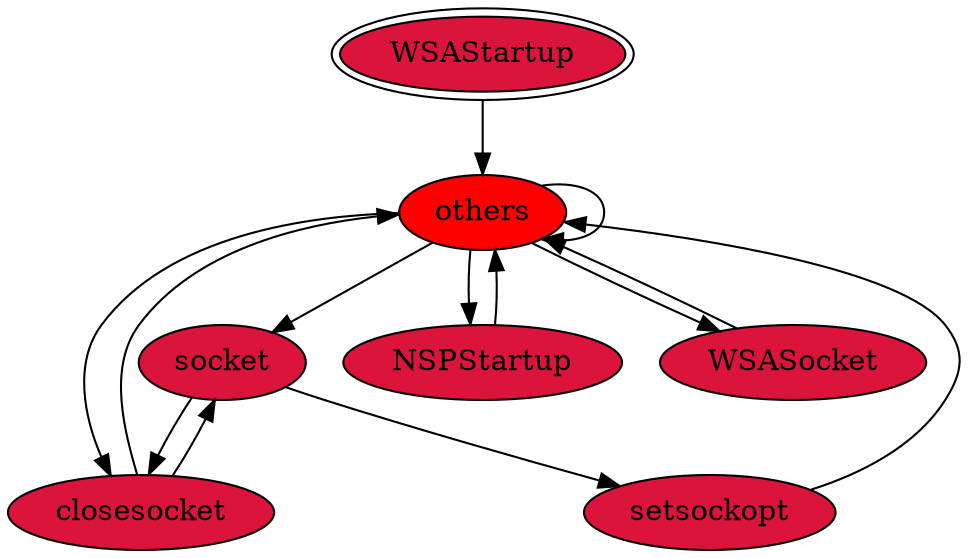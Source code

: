 digraph "./REPORTS/6756/API_PER_CATEGORY/InternetConnect.exe_7344_Windows Sockets (Winsock)_API_per_Category_Transition_Matrix" {
	WSAStartup [label=WSAStartup fillcolor=crimson peripheries=2 style=filled]
	others [label=others fillcolor=red style=filled]
	WSAStartup -> others [label=""]
	others -> others [label=""]
	socket [label=socket fillcolor=crimson style=filled]
	others -> socket [label=""]
	closesocket [label=closesocket fillcolor=crimson style=filled]
	others -> closesocket [label=""]
	NSPStartup [label=NSPStartup fillcolor=crimson style=filled]
	others -> NSPStartup [label=""]
	WSASocket [label=WSASocket fillcolor=crimson style=filled]
	others -> WSASocket [label=""]
	setsockopt [label=setsockopt fillcolor=crimson style=filled]
	socket -> setsockopt [label=""]
	socket -> closesocket [label=""]
	setsockopt -> others [label=""]
	closesocket -> others [label=""]
	closesocket -> socket [label=""]
	NSPStartup -> others [label=""]
	WSASocket -> others [label=""]
}
